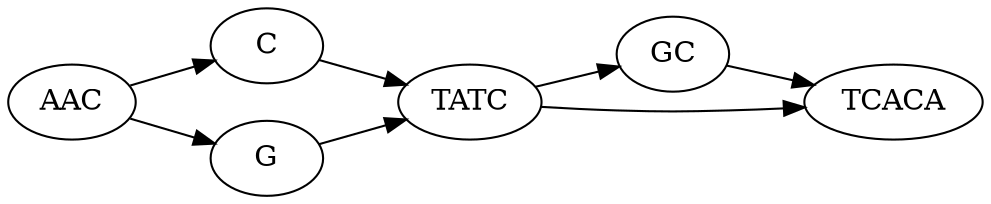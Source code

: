 digraph alleles {

  rankdir = "LR" ;

  AAC -> C -> TATC -> GC -> TCACA ;
  AAC -> G -> TATC -> TCACA ;

}